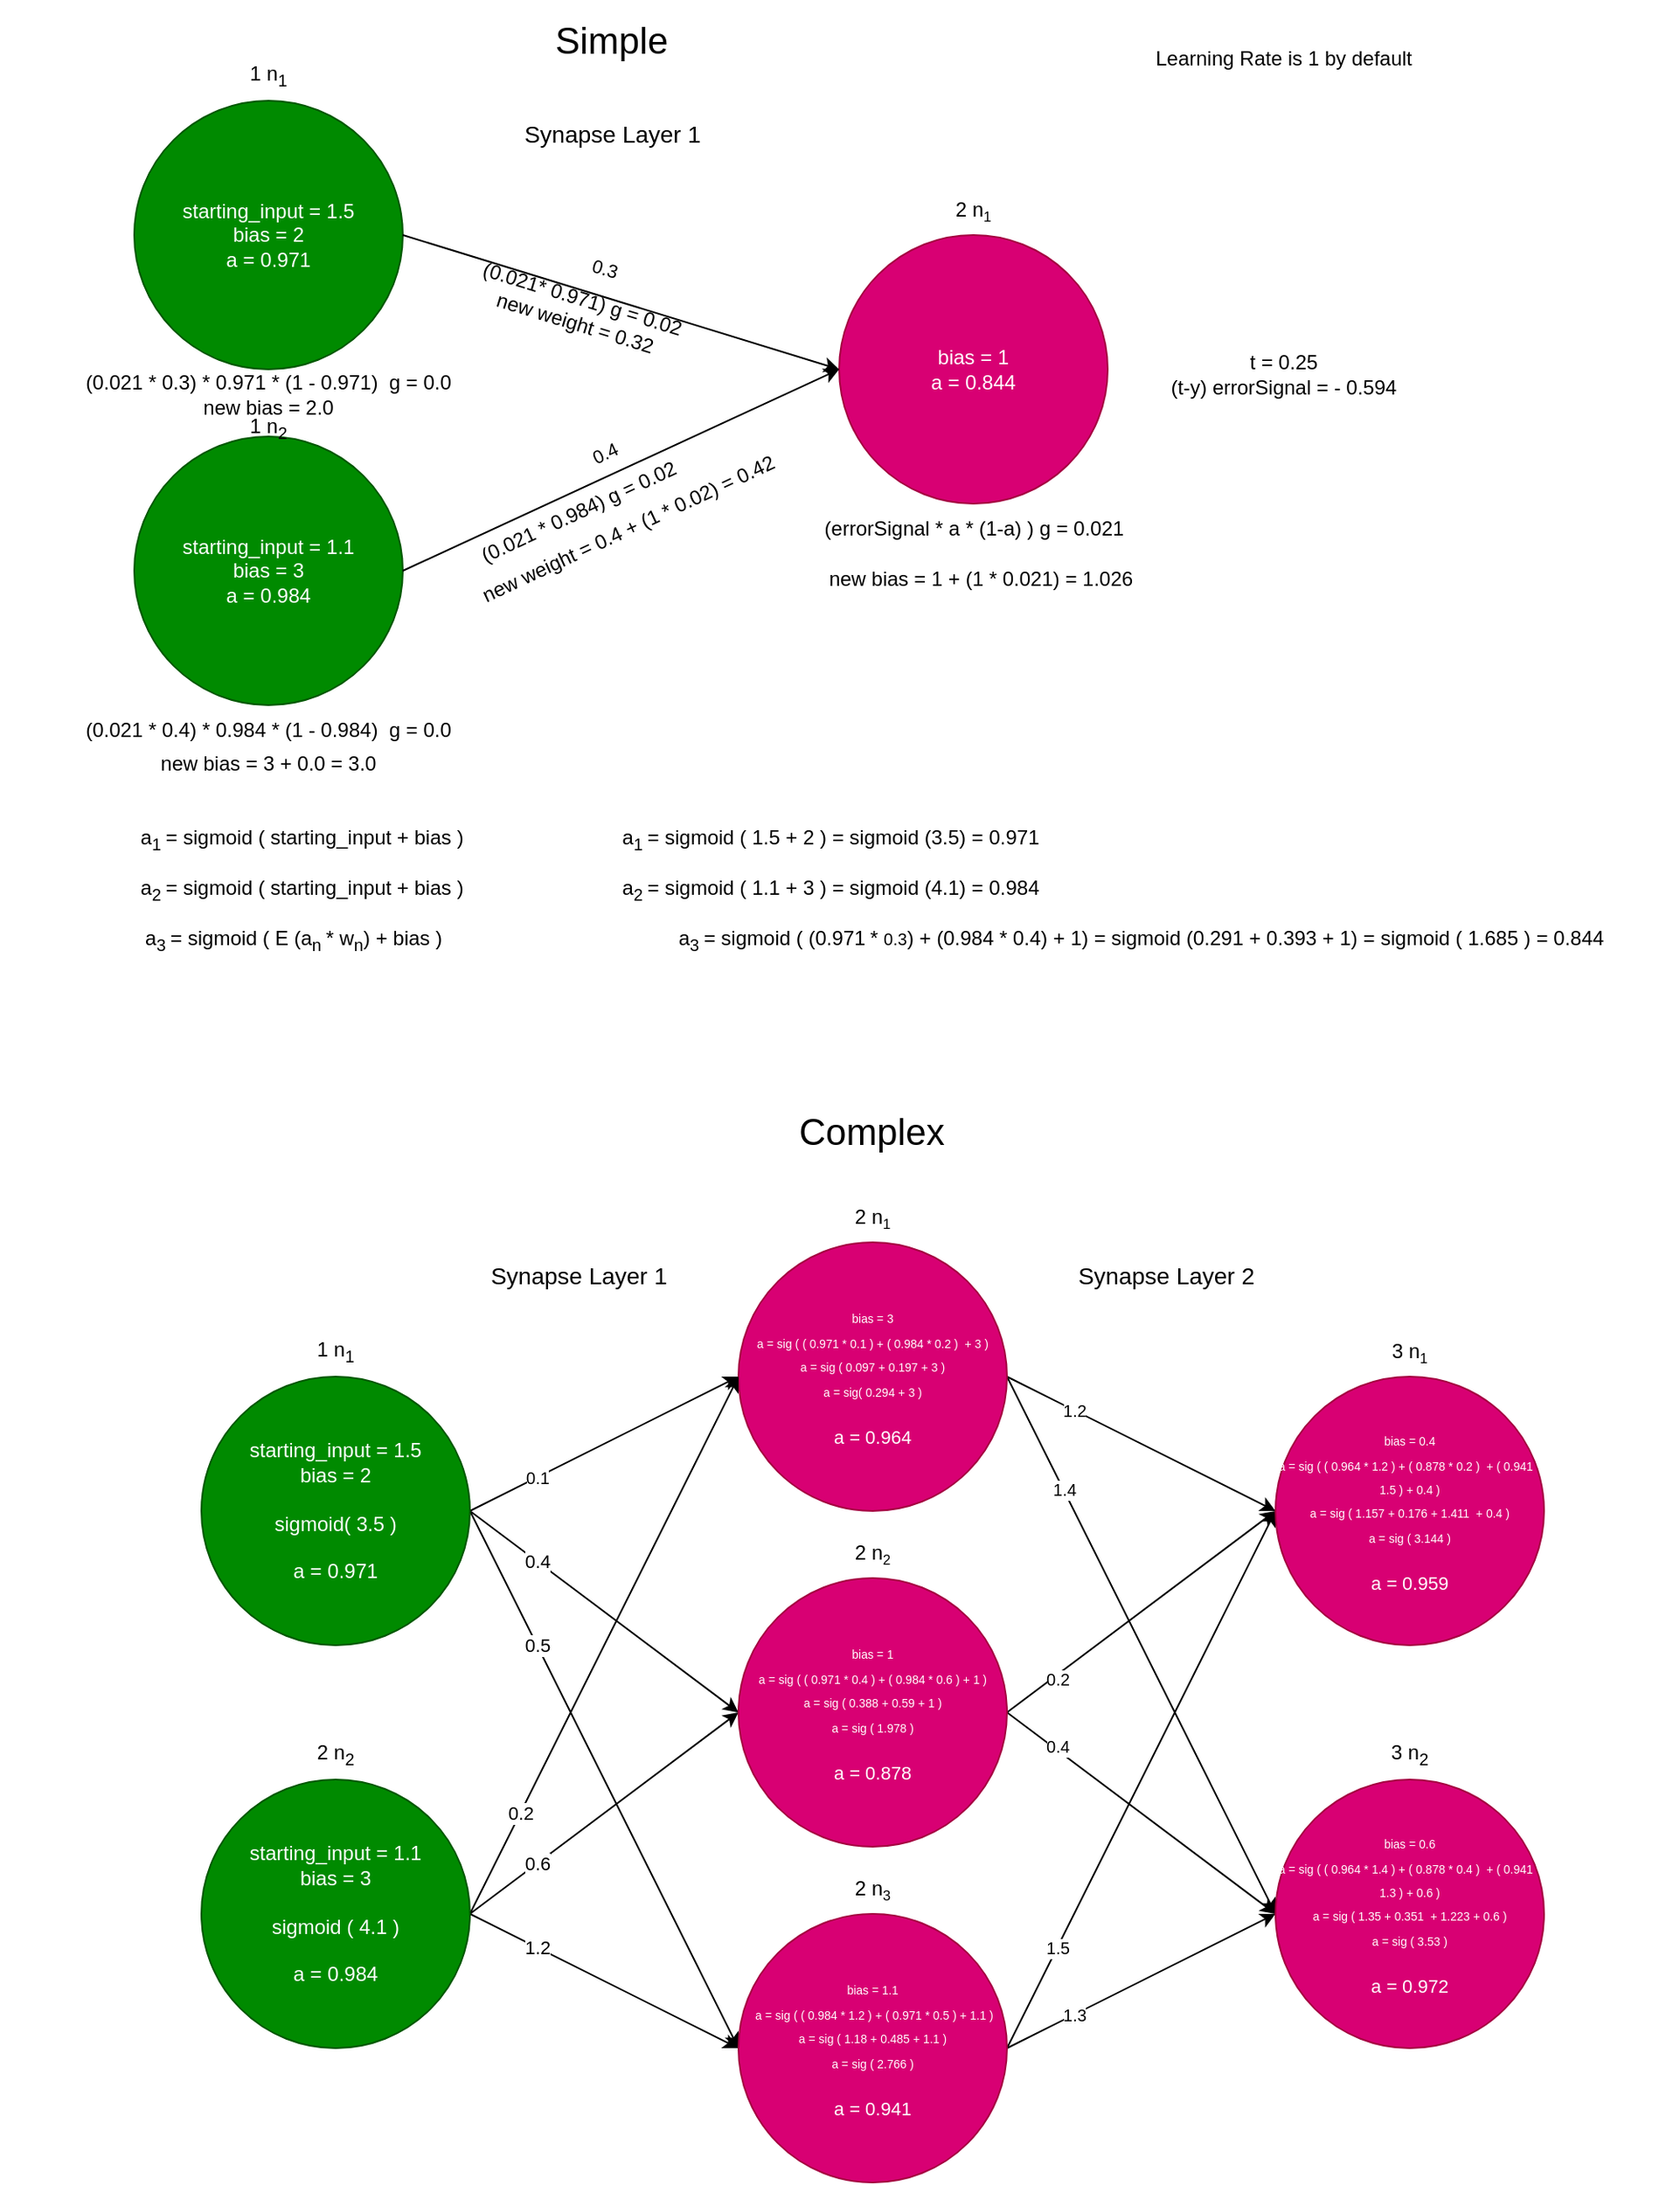 <mxfile>
    <diagram id="B0l273F9-oHQQXxtzw7R" name="Page-1">
        <mxGraphModel dx="655" dy="1105" grid="1" gridSize="10" guides="1" tooltips="1" connect="1" arrows="1" fold="1" page="1" pageScale="1" pageWidth="850" pageHeight="1100" math="0" shadow="0">
            <root>
                <mxCell id="0"/>
                <mxCell id="1" parent="0"/>
                <mxCell id="2" value="starting_input = 1.5&lt;br&gt;bias = 2&lt;br&gt;a = 0.971" style="ellipse;whiteSpace=wrap;html=1;aspect=fixed;fillColor=#008a00;fontColor=#ffffff;strokeColor=#005700;" parent="1" vertex="1">
                    <mxGeometry x="120" y="80" width="160" height="160" as="geometry"/>
                </mxCell>
                <mxCell id="4" value="bias = 1&lt;br&gt;a = 0.844" style="ellipse;whiteSpace=wrap;html=1;aspect=fixed;fillColor=#d80073;fontColor=#ffffff;strokeColor=#A50040;" parent="1" vertex="1">
                    <mxGeometry x="540" y="160" width="160" height="160" as="geometry"/>
                </mxCell>
                <mxCell id="27" value="&lt;span style=&quot;font-size: 12px;&quot;&gt;a&lt;/span&gt;&lt;sub&gt;3&amp;nbsp;&lt;/sub&gt;= sigmoid ( E (a&lt;sub&gt;n&amp;nbsp;&lt;/sub&gt;* w&lt;sub&gt;n&lt;/sub&gt;) + bias )" style="text;html=1;strokeColor=none;fillColor=none;align=center;verticalAlign=middle;whiteSpace=wrap;rounded=0;" parent="1" vertex="1">
                    <mxGeometry x="120" y="565" width="190" height="30" as="geometry"/>
                </mxCell>
                <mxCell id="32" value="starting_input = 1.1&lt;br&gt;bias = 3&lt;br&gt;a = 0.984" style="ellipse;whiteSpace=wrap;html=1;aspect=fixed;fillColor=#008a00;fontColor=#ffffff;strokeColor=#005700;" parent="1" vertex="1">
                    <mxGeometry x="120" y="280" width="160" height="160" as="geometry"/>
                </mxCell>
                <mxCell id="35" value="" style="endArrow=classic;html=1;exitX=1;exitY=0.5;exitDx=0;exitDy=0;entryX=0;entryY=0.5;entryDx=0;entryDy=0;" parent="1" source="2" target="4" edge="1">
                    <mxGeometry width="50" height="50" relative="1" as="geometry">
                        <mxPoint x="420" y="280" as="sourcePoint"/>
                        <mxPoint x="470" y="230" as="targetPoint"/>
                    </mxGeometry>
                </mxCell>
                <mxCell id="38" value="0.3" style="edgeLabel;html=1;align=center;verticalAlign=middle;resizable=0;points=[];rotation=16;" parent="35" vertex="1" connectable="0">
                    <mxGeometry x="0.072" y="2" relative="1" as="geometry">
                        <mxPoint x="-20" y="-21" as="offset"/>
                    </mxGeometry>
                </mxCell>
                <mxCell id="36" value="" style="endArrow=classic;html=1;exitX=1;exitY=0.5;exitDx=0;exitDy=0;entryX=0;entryY=0.5;entryDx=0;entryDy=0;" parent="1" source="32" target="4" edge="1">
                    <mxGeometry width="50" height="50" relative="1" as="geometry">
                        <mxPoint x="390" y="360" as="sourcePoint"/>
                        <mxPoint x="440" y="310" as="targetPoint"/>
                    </mxGeometry>
                </mxCell>
                <mxCell id="37" value="0.4" style="edgeLabel;html=1;align=center;verticalAlign=middle;resizable=0;points=[];rotation=-25;" parent="36" vertex="1" connectable="0">
                    <mxGeometry x="-0.212" y="-1" relative="1" as="geometry">
                        <mxPoint x="17" y="-24" as="offset"/>
                    </mxGeometry>
                </mxCell>
                <mxCell id="39" value="2 n&lt;span style=&quot;font-size: 10px;&quot;&gt;&lt;sub&gt;1&lt;/sub&gt;&lt;/span&gt;" style="text;html=1;strokeColor=none;fillColor=none;align=center;verticalAlign=middle;whiteSpace=wrap;rounded=0;" parent="1" vertex="1">
                    <mxGeometry x="590" y="130" width="60" height="30" as="geometry"/>
                </mxCell>
                <mxCell id="40" value="1 n&lt;sub&gt;1&lt;/sub&gt;" style="text;html=1;strokeColor=none;fillColor=none;align=center;verticalAlign=middle;whiteSpace=wrap;rounded=0;" parent="1" vertex="1">
                    <mxGeometry x="170" y="50" width="60" height="30" as="geometry"/>
                </mxCell>
                <mxCell id="41" value="1 n&lt;sub&gt;2&lt;/sub&gt;" style="text;html=1;strokeColor=none;fillColor=none;align=center;verticalAlign=middle;whiteSpace=wrap;rounded=0;" parent="1" vertex="1">
                    <mxGeometry x="170" y="260" width="60" height="30" as="geometry"/>
                </mxCell>
                <mxCell id="43" value="a&lt;sub&gt;2&amp;nbsp;&lt;/sub&gt;= sigmoid ( starting_input + bias )" style="text;html=1;strokeColor=none;fillColor=none;align=center;verticalAlign=middle;whiteSpace=wrap;rounded=0;" parent="1" vertex="1">
                    <mxGeometry x="120" y="535" width="200" height="30" as="geometry"/>
                </mxCell>
                <mxCell id="44" value="&lt;span style=&quot;font-size: 12px;&quot;&gt;a&lt;/span&gt;&lt;sub&gt;1&amp;nbsp;&lt;/sub&gt;= sigmoid ( starting_input&amp;nbsp;+ bias )" style="text;html=1;strokeColor=none;fillColor=none;align=center;verticalAlign=middle;whiteSpace=wrap;rounded=0;" parent="1" vertex="1">
                    <mxGeometry x="120" y="505" width="200" height="30" as="geometry"/>
                </mxCell>
                <mxCell id="45" value="&lt;span style=&quot;font-size: 12px;&quot;&gt;a&lt;/span&gt;&lt;sub&gt;3&amp;nbsp;&lt;/sub&gt;= sigmoid ( (0.971&lt;sub&gt;&amp;nbsp;&lt;/sub&gt;* &lt;span style=&quot;font-size: 10px;&quot;&gt;0.3&lt;/span&gt;) + (0.984 * 0.4) + 1) = sigmoid (0.291 + 0.393 + 1) = sigmoid ( 1.685 ) = 0.844" style="text;html=1;strokeColor=none;fillColor=none;align=center;verticalAlign=middle;whiteSpace=wrap;rounded=0;" parent="1" vertex="1">
                    <mxGeometry x="400" y="565" width="640" height="30" as="geometry"/>
                </mxCell>
                <mxCell id="46" value="a&lt;sub&gt;2&amp;nbsp;&lt;/sub&gt;= sigmoid ( 1.1 + 3 ) = sigmoid (4.1) = 0.984" style="text;html=1;strokeColor=none;fillColor=none;align=center;verticalAlign=middle;whiteSpace=wrap;rounded=0;" parent="1" vertex="1">
                    <mxGeometry x="400" y="535" width="270" height="30" as="geometry"/>
                </mxCell>
                <mxCell id="47" value="&lt;span style=&quot;font-size: 12px;&quot;&gt;a&lt;/span&gt;&lt;sub&gt;1&amp;nbsp;&lt;/sub&gt;= sigmoid ( 1.5 + 2 ) = sigmoid (3.5) = 0.971" style="text;html=1;strokeColor=none;fillColor=none;align=center;verticalAlign=middle;whiteSpace=wrap;rounded=0;" parent="1" vertex="1">
                    <mxGeometry x="400" y="505" width="270" height="30" as="geometry"/>
                </mxCell>
                <mxCell id="67" style="edgeStyle=none;html=1;exitX=1;exitY=0.5;exitDx=0;exitDy=0;entryX=0;entryY=0.5;entryDx=0;entryDy=0;" parent="1" source="48" target="49" edge="1">
                    <mxGeometry relative="1" as="geometry"/>
                </mxCell>
                <mxCell id="81" value="0.1" style="edgeLabel;html=1;align=center;verticalAlign=middle;resizable=0;points=[];fontSize=10;" parent="67" vertex="1" connectable="0">
                    <mxGeometry x="-0.093" y="2" relative="1" as="geometry">
                        <mxPoint x="-32" y="18" as="offset"/>
                    </mxGeometry>
                </mxCell>
                <mxCell id="68" value="0.4" style="edgeStyle=none;html=1;exitX=1;exitY=0.5;exitDx=0;exitDy=0;entryX=0;entryY=0.5;entryDx=0;entryDy=0;" parent="1" source="48" target="58" edge="1">
                    <mxGeometry x="-0.5" relative="1" as="geometry">
                        <mxPoint as="offset"/>
                    </mxGeometry>
                </mxCell>
                <mxCell id="72" value="0.5" style="edgeStyle=none;html=1;exitX=1;exitY=0.5;exitDx=0;exitDy=0;entryX=0;entryY=0.5;entryDx=0;entryDy=0;" parent="1" source="48" target="59" edge="1">
                    <mxGeometry x="-0.5" relative="1" as="geometry">
                        <mxPoint as="offset"/>
                    </mxGeometry>
                </mxCell>
                <mxCell id="48" value="starting_input = 1.5&lt;br&gt;bias = 2&lt;br&gt;&lt;br&gt;sigmoid( 3.5 )&lt;br&gt;&lt;br&gt;a = 0.971" style="ellipse;whiteSpace=wrap;html=1;aspect=fixed;fillColor=#008a00;fontColor=#ffffff;strokeColor=#005700;" parent="1" vertex="1">
                    <mxGeometry x="160" y="840" width="160" height="160" as="geometry"/>
                </mxCell>
                <mxCell id="75" value="1.2" style="edgeStyle=none;html=1;exitX=1;exitY=0.5;exitDx=0;exitDy=0;entryX=0;entryY=0.5;entryDx=0;entryDy=0;fontSize=10;" parent="1" source="49" target="62" edge="1">
                    <mxGeometry x="-0.5" relative="1" as="geometry">
                        <mxPoint as="offset"/>
                    </mxGeometry>
                </mxCell>
                <mxCell id="76" style="edgeStyle=none;html=1;exitX=1;exitY=0.5;exitDx=0;exitDy=0;entryX=0;entryY=0.5;entryDx=0;entryDy=0;fontSize=10;" parent="1" source="49" target="63" edge="1">
                    <mxGeometry relative="1" as="geometry"/>
                </mxCell>
                <mxCell id="86" value="1.4" style="edgeLabel;html=1;align=center;verticalAlign=middle;resizable=0;points=[];fontSize=10;" parent="76" vertex="1" connectable="0">
                    <mxGeometry x="-0.584" relative="1" as="geometry">
                        <mxPoint as="offset"/>
                    </mxGeometry>
                </mxCell>
                <mxCell id="49" value="&lt;font style=&quot;&quot;&gt;&lt;span style=&quot;font-size: 7px;&quot;&gt;bias = 3&lt;/span&gt;&lt;br&gt;&lt;span style=&quot;font-size: 7px;&quot;&gt;a = sig ( ( 0.971 * 0.1 ) + ( 0.984 * 0.2 )&amp;nbsp; + 3 )&lt;/span&gt;&lt;br&gt;&lt;span style=&quot;font-size: 7px;&quot;&gt;a = sig ( 0.097 + 0.197 + 3 )&lt;/span&gt;&lt;br&gt;&lt;span style=&quot;font-size: 7px;&quot;&gt;a = sig( 0.294 + 3 )&lt;br&gt;&lt;/span&gt;&lt;br&gt;&lt;font style=&quot;font-size: 11px;&quot;&gt;a = 0.964&lt;/font&gt;&lt;br&gt;&lt;/font&gt;" style="ellipse;whiteSpace=wrap;html=1;aspect=fixed;fillColor=#d80073;fontColor=#ffffff;strokeColor=#A50040;" parent="1" vertex="1">
                    <mxGeometry x="480" y="760" width="160" height="160" as="geometry"/>
                </mxCell>
                <mxCell id="69" value="0.6" style="edgeStyle=none;html=1;exitX=1;exitY=0.5;exitDx=0;exitDy=0;entryX=0;entryY=0.5;entryDx=0;entryDy=0;" parent="1" source="50" target="58" edge="1">
                    <mxGeometry x="-0.5" relative="1" as="geometry">
                        <mxPoint as="offset"/>
                    </mxGeometry>
                </mxCell>
                <mxCell id="70" value="1.2" style="edgeStyle=none;html=1;exitX=1;exitY=0.5;exitDx=0;exitDy=0;entryX=0;entryY=0.5;entryDx=0;entryDy=0;" parent="1" source="50" target="59" edge="1">
                    <mxGeometry x="-0.5" relative="1" as="geometry">
                        <mxPoint as="offset"/>
                    </mxGeometry>
                </mxCell>
                <mxCell id="71" value="0.2" style="edgeStyle=none;html=1;exitX=1;exitY=0.5;exitDx=0;exitDy=0;entryX=0;entryY=0.5;entryDx=0;entryDy=0;" parent="1" source="50" target="49" edge="1">
                    <mxGeometry x="-0.625" relative="1" as="geometry">
                        <mxPoint as="offset"/>
                    </mxGeometry>
                </mxCell>
                <mxCell id="50" value="starting_input = 1.1&lt;br&gt;bias = 3&lt;br&gt;&lt;br&gt;sigmoid ( 4.1 )&lt;br&gt;&lt;br&gt;a = 0.984" style="ellipse;whiteSpace=wrap;html=1;aspect=fixed;fillColor=#008a00;fontColor=#ffffff;strokeColor=#005700;" parent="1" vertex="1">
                    <mxGeometry x="160" y="1080" width="160" height="160" as="geometry"/>
                </mxCell>
                <mxCell id="55" value="2 n&lt;span style=&quot;font-size: 10px;&quot;&gt;&lt;sub&gt;1&lt;/sub&gt;&lt;/span&gt;" style="text;html=1;strokeColor=none;fillColor=none;align=center;verticalAlign=middle;whiteSpace=wrap;rounded=0;" parent="1" vertex="1">
                    <mxGeometry x="530" y="730" width="60" height="30" as="geometry"/>
                </mxCell>
                <mxCell id="56" value="1 n&lt;sub&gt;1&lt;/sub&gt;" style="text;html=1;strokeColor=none;fillColor=none;align=center;verticalAlign=middle;whiteSpace=wrap;rounded=0;" parent="1" vertex="1">
                    <mxGeometry x="210" y="810" width="60" height="30" as="geometry"/>
                </mxCell>
                <mxCell id="57" value="2 n&lt;sub&gt;2&lt;/sub&gt;" style="text;html=1;strokeColor=none;fillColor=none;align=center;verticalAlign=middle;whiteSpace=wrap;rounded=0;" parent="1" vertex="1">
                    <mxGeometry x="210" y="1050" width="60" height="30" as="geometry"/>
                </mxCell>
                <mxCell id="77" value="0.2" style="edgeStyle=none;html=1;exitX=1;exitY=0.5;exitDx=0;exitDy=0;entryX=0;entryY=0.5;entryDx=0;entryDy=0;fontSize=10;" parent="1" source="58" target="62" edge="1">
                    <mxGeometry x="-0.64" y="-2" relative="1" as="geometry">
                        <mxPoint as="offset"/>
                    </mxGeometry>
                </mxCell>
                <mxCell id="78" value="0.4" style="edgeStyle=none;html=1;exitX=1;exitY=0.5;exitDx=0;exitDy=0;entryX=0;entryY=0.5;entryDx=0;entryDy=0;fontSize=10;" parent="1" source="58" target="63" edge="1">
                    <mxGeometry x="-0.64" y="2" relative="1" as="geometry">
                        <mxPoint as="offset"/>
                    </mxGeometry>
                </mxCell>
                <mxCell id="58" value="&lt;font style=&quot;&quot;&gt;&lt;span style=&quot;font-size: 7px;&quot;&gt;bias = 1&lt;/span&gt;&lt;br&gt;&lt;span style=&quot;font-size: 7px;&quot;&gt;a = sig ( ( 0.971 * 0.4 ) + ( 0.984 * 0.6 ) + 1 )&lt;/span&gt;&lt;br&gt;&lt;span style=&quot;font-size: 7px;&quot;&gt;a = sig ( 0.388 + 0.59 + 1 )&lt;/span&gt;&lt;br&gt;&lt;span style=&quot;font-size: 7px;&quot;&gt;a = sig ( 1.978 )&lt;/span&gt;&lt;br&gt;&lt;br&gt;&lt;font style=&quot;font-size: 11px;&quot;&gt;a = 0.878&lt;/font&gt;&lt;br&gt;&lt;/font&gt;" style="ellipse;whiteSpace=wrap;html=1;aspect=fixed;fillColor=#d80073;fontColor=#ffffff;strokeColor=#A50040;" parent="1" vertex="1">
                    <mxGeometry x="480" y="960" width="160" height="160" as="geometry"/>
                </mxCell>
                <mxCell id="79" value="1.3" style="edgeStyle=none;html=1;exitX=1;exitY=0.5;exitDx=0;exitDy=0;entryX=0;entryY=0.5;entryDx=0;entryDy=0;fontSize=10;" parent="1" source="59" target="63" edge="1">
                    <mxGeometry x="-0.5" relative="1" as="geometry">
                        <mxPoint as="offset"/>
                    </mxGeometry>
                </mxCell>
                <mxCell id="80" value="1.5" style="edgeStyle=none;html=1;exitX=1;exitY=0.5;exitDx=0;exitDy=0;entryX=0;entryY=0.5;entryDx=0;entryDy=0;fontSize=10;" parent="1" source="59" target="62" edge="1">
                    <mxGeometry x="-0.625" relative="1" as="geometry">
                        <mxPoint as="offset"/>
                    </mxGeometry>
                </mxCell>
                <mxCell id="59" value="&lt;font style=&quot;&quot;&gt;&lt;span style=&quot;font-size: 7px;&quot;&gt;bias = 1.1&lt;/span&gt;&lt;br&gt;&lt;span style=&quot;font-size: 7px;&quot;&gt;&amp;nbsp;a = sig ( ( 0.984 * 1.2 ) + ( 0.971 * 0.5 ) + 1.1 )&lt;/span&gt;&lt;br&gt;&lt;span style=&quot;font-size: 7px;&quot;&gt;a = sig ( 1.18 + 0.485 + 1.1 )&lt;/span&gt;&lt;br&gt;&lt;span style=&quot;font-size: 7px;&quot;&gt;a = sig ( 2.766 )&lt;br&gt;&lt;/span&gt;&lt;br&gt;&lt;font style=&quot;font-size: 11px;&quot;&gt;a = 0.941&lt;/font&gt;&lt;br&gt;&lt;/font&gt;" style="ellipse;whiteSpace=wrap;html=1;aspect=fixed;fillColor=#d80073;fontColor=#ffffff;strokeColor=#A50040;" parent="1" vertex="1">
                    <mxGeometry x="480" y="1160" width="160" height="160" as="geometry"/>
                </mxCell>
                <mxCell id="62" value="&lt;font style=&quot;&quot;&gt;&lt;span style=&quot;font-size: 7px;&quot;&gt;bias = 0.4&lt;/span&gt;&lt;br&gt;&lt;span style=&quot;font-size: 7px;&quot;&gt;a = sig ( ( 0.964 * 1.2 ) + ( 0.878 * 0.2 )&amp;nbsp; + ( 0.941 * 1.5 ) + 0.4 )&lt;/span&gt;&lt;br&gt;&lt;span style=&quot;font-size: 7px;&quot;&gt;a = sig ( 1.157 + 0.176 + 1.411&amp;nbsp; + 0.4 )&lt;/span&gt;&lt;br&gt;&lt;span style=&quot;font-size: 7px;&quot;&gt;a = sig ( 3.144 )&lt;br&gt;&lt;/span&gt;&lt;br&gt;&lt;font style=&quot;font-size: 11px;&quot;&gt;a = 0.959&lt;/font&gt;&lt;br&gt;&lt;/font&gt;" style="ellipse;whiteSpace=wrap;html=1;aspect=fixed;fillColor=#d80073;fontColor=#ffffff;strokeColor=#A50040;" parent="1" vertex="1">
                    <mxGeometry x="800" y="840" width="160" height="160" as="geometry"/>
                </mxCell>
                <mxCell id="63" value="&lt;font style=&quot;&quot;&gt;&lt;span style=&quot;font-size: 7px;&quot;&gt;bias = 0.6&lt;/span&gt;&lt;br&gt;&lt;span style=&quot;font-size: 7px;&quot;&gt;a = sig ( ( 0.964 * 1.4 ) + ( 0.878 * 0.4 )&amp;nbsp; + ( 0.941 * 1.3 ) + 0.6 )&lt;/span&gt;&lt;br&gt;&lt;span style=&quot;font-size: 7px;&quot;&gt;a = sig ( 1.35 + 0.351&amp;nbsp; + 1.223 + 0.6 )&lt;/span&gt;&lt;br&gt;&lt;span style=&quot;font-size: 7px;&quot;&gt;a = sig ( 3.53 )&lt;br&gt;&lt;/span&gt;&lt;br&gt;&lt;font style=&quot;font-size: 11px;&quot;&gt;a = 0.972&lt;/font&gt;&lt;br&gt;&lt;/font&gt;" style="ellipse;whiteSpace=wrap;html=1;aspect=fixed;fillColor=#d80073;fontColor=#ffffff;strokeColor=#A50040;" parent="1" vertex="1">
                    <mxGeometry x="800" y="1080" width="160" height="160" as="geometry"/>
                </mxCell>
                <mxCell id="65" value="2 n&lt;span style=&quot;font-size: 10px;&quot;&gt;&lt;sub&gt;2&lt;/sub&gt;&lt;/span&gt;" style="text;html=1;strokeColor=none;fillColor=none;align=center;verticalAlign=middle;whiteSpace=wrap;rounded=0;" parent="1" vertex="1">
                    <mxGeometry x="530" y="930" width="60" height="30" as="geometry"/>
                </mxCell>
                <mxCell id="66" value="2 n&lt;span style=&quot;font-size: 10px;&quot;&gt;&lt;sub&gt;3&lt;/sub&gt;&lt;/span&gt;" style="text;html=1;strokeColor=none;fillColor=none;align=center;verticalAlign=middle;whiteSpace=wrap;rounded=0;" parent="1" vertex="1">
                    <mxGeometry x="530" y="1130" width="60" height="30" as="geometry"/>
                </mxCell>
                <mxCell id="73" value="3 n&lt;span style=&quot;font-size: 10px;&quot;&gt;&lt;sub&gt;1&lt;/sub&gt;&lt;/span&gt;" style="text;html=1;strokeColor=none;fillColor=none;align=center;verticalAlign=middle;whiteSpace=wrap;rounded=0;" parent="1" vertex="1">
                    <mxGeometry x="850" y="810" width="60" height="30" as="geometry"/>
                </mxCell>
                <mxCell id="74" value="3 n&lt;sub&gt;2&lt;/sub&gt;" style="text;html=1;strokeColor=none;fillColor=none;align=center;verticalAlign=middle;whiteSpace=wrap;rounded=0;" parent="1" vertex="1">
                    <mxGeometry x="850" y="1050" width="60" height="30" as="geometry"/>
                </mxCell>
                <mxCell id="82" value="&lt;font style=&quot;font-size: 14px;&quot;&gt;Synapse Layer 1&lt;/font&gt;" style="text;html=1;strokeColor=none;fillColor=none;align=center;verticalAlign=middle;whiteSpace=wrap;rounded=0;fontSize=10;" parent="1" vertex="1">
                    <mxGeometry x="350" y="80" width="110" height="40" as="geometry"/>
                </mxCell>
                <mxCell id="83" value="&lt;font style=&quot;font-size: 14px;&quot;&gt;Synapse Layer 1&lt;/font&gt;" style="text;html=1;strokeColor=none;fillColor=none;align=center;verticalAlign=middle;whiteSpace=wrap;rounded=0;fontSize=10;" parent="1" vertex="1">
                    <mxGeometry x="330" y="760" width="110" height="40" as="geometry"/>
                </mxCell>
                <mxCell id="84" value="&lt;font style=&quot;font-size: 14px;&quot;&gt;Synapse Layer 2&lt;/font&gt;" style="text;html=1;strokeColor=none;fillColor=none;align=center;verticalAlign=middle;whiteSpace=wrap;rounded=0;fontSize=10;" parent="1" vertex="1">
                    <mxGeometry x="680" y="760" width="110" height="40" as="geometry"/>
                </mxCell>
                <mxCell id="88" value="&lt;font style=&quot;font-size: 22px;&quot;&gt;Complex&lt;/font&gt;" style="text;html=1;strokeColor=none;fillColor=none;align=center;verticalAlign=middle;whiteSpace=wrap;rounded=0;fontSize=11;" parent="1" vertex="1">
                    <mxGeometry x="454.44" y="670" width="211.11" height="50" as="geometry"/>
                </mxCell>
                <mxCell id="89" value="&lt;font style=&quot;font-size: 22px;&quot;&gt;Simple&lt;/font&gt;" style="text;html=1;strokeColor=none;fillColor=none;align=center;verticalAlign=middle;whiteSpace=wrap;rounded=0;fontSize=11;" parent="1" vertex="1">
                    <mxGeometry x="299.45" y="20" width="211.11" height="50" as="geometry"/>
                </mxCell>
                <mxCell id="90" value="t = 0.25&lt;br&gt;(t-y) errorSignal = - 0.594" style="text;html=1;strokeColor=none;fillColor=none;align=center;verticalAlign=middle;whiteSpace=wrap;rounded=0;" vertex="1" parent="1">
                    <mxGeometry x="710" y="225" width="190" height="35" as="geometry"/>
                </mxCell>
                <mxCell id="91" value="(errorSignal * a * (1-a) ) g =&amp;nbsp;0.021" style="text;html=1;strokeColor=none;fillColor=none;align=center;verticalAlign=middle;whiteSpace=wrap;rounded=0;" vertex="1" parent="1">
                    <mxGeometry x="517.5" y="320" width="205" height="30" as="geometry"/>
                </mxCell>
                <mxCell id="92" value="(0.021 * 0.984) g =&amp;nbsp;0.02" style="text;html=1;strokeColor=none;fillColor=none;align=center;verticalAlign=middle;whiteSpace=wrap;rounded=0;rotation=-25;" vertex="1" parent="1">
                    <mxGeometry x="290" y="290" width="190" height="70" as="geometry"/>
                </mxCell>
                <mxCell id="93" value="(0.021* 0.971) g =&amp;nbsp;0.02&lt;br&gt;new weight = 0.32" style="text;html=1;strokeColor=none;fillColor=none;align=center;verticalAlign=middle;whiteSpace=wrap;rounded=0;rotation=17;" vertex="1" parent="1">
                    <mxGeometry x="290" y="170" width="190" height="70" as="geometry"/>
                </mxCell>
                <mxCell id="94" value="(0.021 * 0.4) * 0.984 * (1 - 0.984)&amp;nbsp; g = 0.0" style="text;html=1;strokeColor=none;fillColor=none;align=center;verticalAlign=middle;whiteSpace=wrap;rounded=0;rotation=0;" vertex="1" parent="1">
                    <mxGeometry x="40" y="440" width="320" height="30" as="geometry"/>
                </mxCell>
                <mxCell id="95" value="(0.021 * 0.3) * 0.971 * (1 - 0.971)&amp;nbsp; g = 0.0&lt;br&gt;new bias = 2.0" style="text;html=1;strokeColor=none;fillColor=none;align=center;verticalAlign=middle;whiteSpace=wrap;rounded=0;rotation=0;" vertex="1" parent="1">
                    <mxGeometry x="40" y="240" width="320" height="30" as="geometry"/>
                </mxCell>
                <mxCell id="96" value="new bias = 1 + (1 * 0.021) = 1.026" style="text;html=1;strokeColor=none;fillColor=none;align=center;verticalAlign=middle;whiteSpace=wrap;rounded=0;" vertex="1" parent="1">
                    <mxGeometry x="517.5" y="350" width="212.5" height="30" as="geometry"/>
                </mxCell>
                <mxCell id="97" value="Learning Rate is 1 by default" style="text;html=1;strokeColor=none;fillColor=none;align=center;verticalAlign=middle;whiteSpace=wrap;rounded=0;" vertex="1" parent="1">
                    <mxGeometry x="720" y="40" width="170" height="30" as="geometry"/>
                </mxCell>
                <mxCell id="98" value="new weight = 0.4 + (1 * 0.02) = 0.42" style="text;html=1;strokeColor=none;fillColor=none;align=center;verticalAlign=middle;whiteSpace=wrap;rounded=0;rotation=-25;" vertex="1" parent="1">
                    <mxGeometry x="289.45" y="300" width="250.55" height="70" as="geometry"/>
                </mxCell>
                <mxCell id="101" value="new bias = 3 + 0.0 = 3.0" style="text;html=1;strokeColor=none;fillColor=none;align=center;verticalAlign=middle;whiteSpace=wrap;rounded=0;rotation=0;" vertex="1" parent="1">
                    <mxGeometry x="40" y="460" width="320" height="30" as="geometry"/>
                </mxCell>
            </root>
        </mxGraphModel>
    </diagram>
</mxfile>